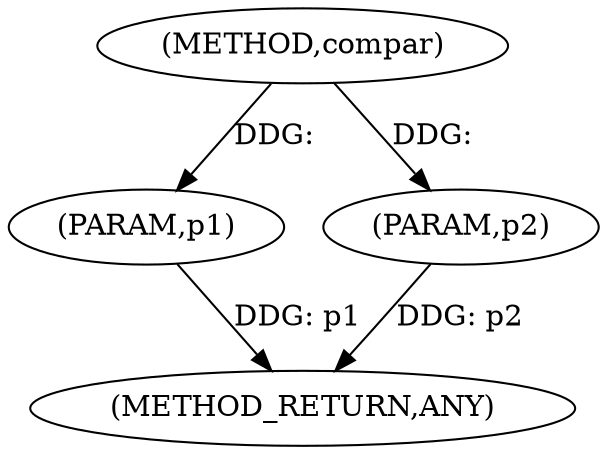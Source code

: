 digraph "compar" {  
"100335" [label = <(METHOD,compar)> ]
"100338" [label = <(METHOD_RETURN,ANY)> ]
"100336" [label = <(PARAM,p1)> ]
"100337" [label = <(PARAM,p2)> ]
  "100336" -> "100338"  [ label = "DDG: p1"] 
  "100337" -> "100338"  [ label = "DDG: p2"] 
  "100335" -> "100336"  [ label = "DDG: "] 
  "100335" -> "100337"  [ label = "DDG: "] 
}
